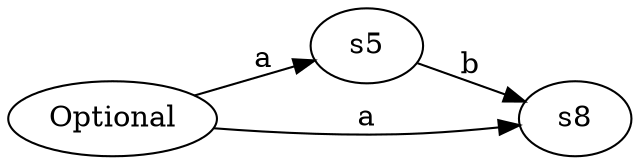 digraph ATN {
  rankdir=LR;

  Optional -> s5 [label="a"]
  s5 -> s8 [label="b"]
  Optional -> s8 [label="a"]
}